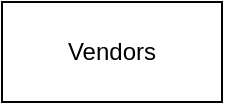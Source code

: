 <mxfile version="20.2.3" type="github">
  <diagram id="R2lEEEUBdFMjLlhIrx00" name="Page-1">
    <mxGraphModel dx="946" dy="526" grid="1" gridSize="10" guides="1" tooltips="1" connect="1" arrows="1" fold="1" page="1" pageScale="1" pageWidth="850" pageHeight="1100" math="0" shadow="0" extFonts="Permanent Marker^https://fonts.googleapis.com/css?family=Permanent+Marker">
      <root>
        <mxCell id="0" />
        <mxCell id="1" parent="0" />
        <mxCell id="SqFHRyYYpxgXGfGdcQdt-4" value="Vendors" style="rounded=0;whiteSpace=wrap;html=1;" parent="1" vertex="1">
          <mxGeometry x="370" y="20" width="110" height="50" as="geometry" />
        </mxCell>
      </root>
    </mxGraphModel>
  </diagram>
</mxfile>
